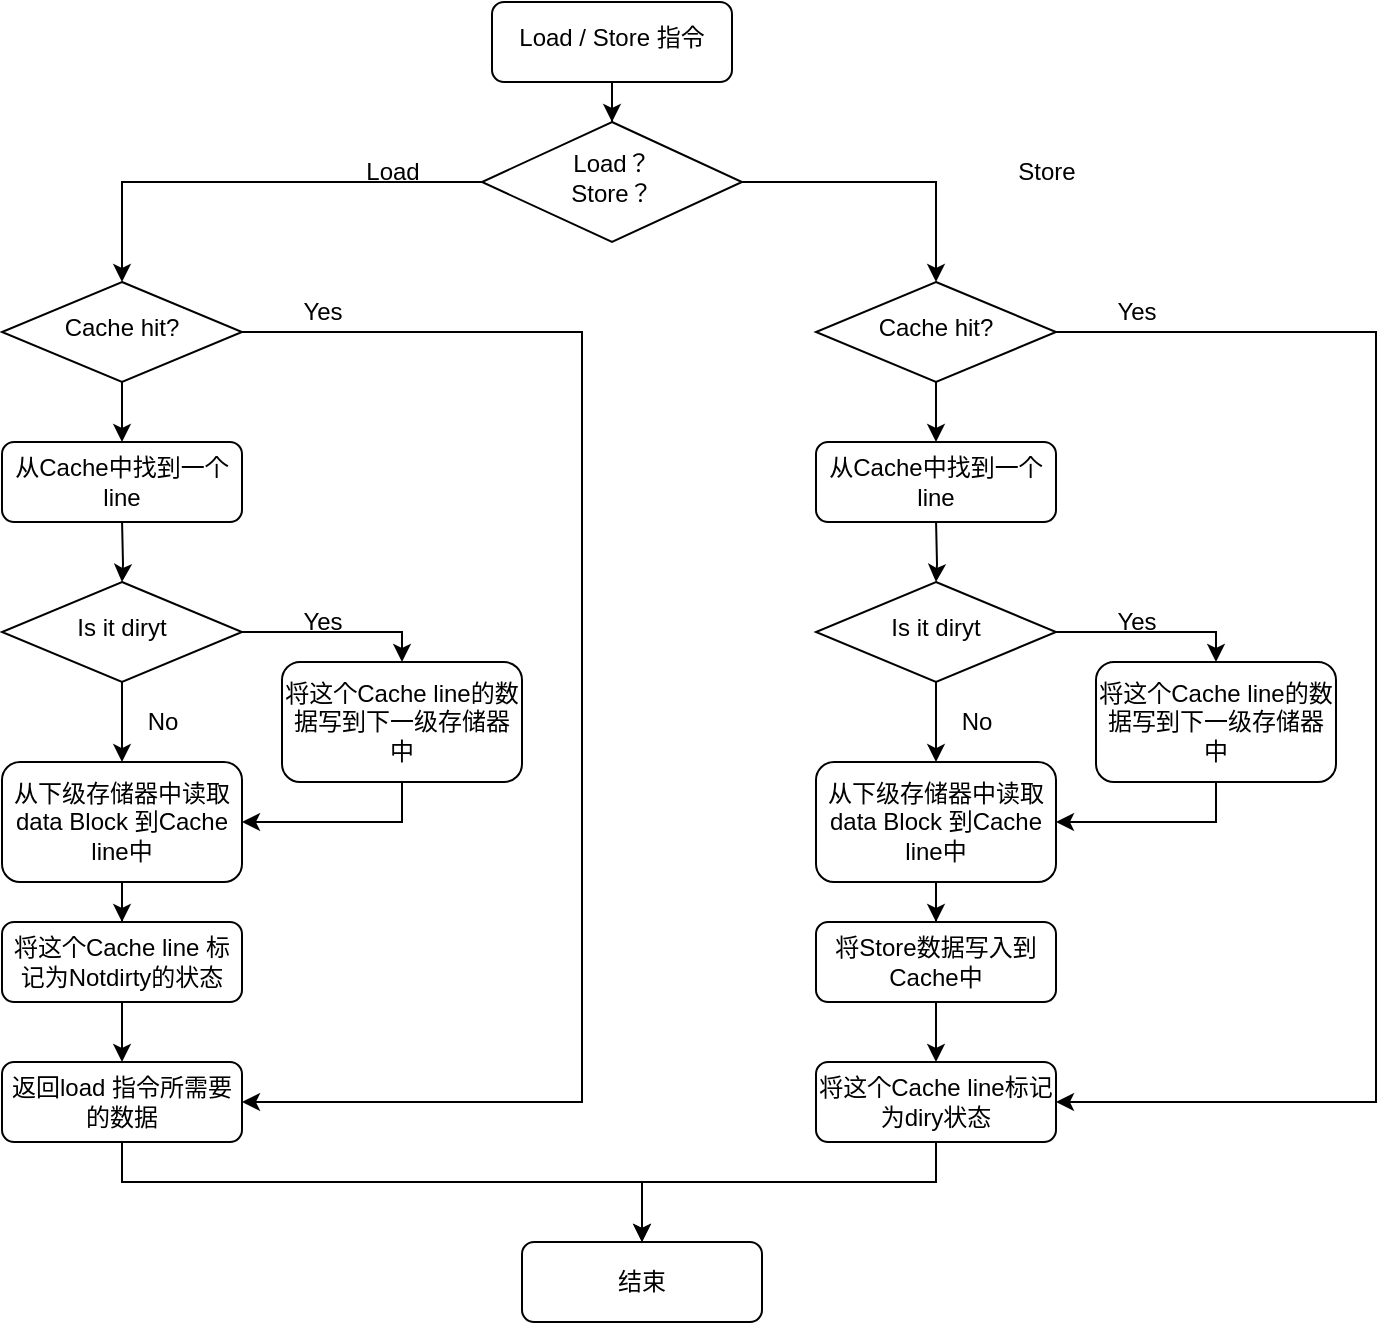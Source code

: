 <mxfile version="20.8.20" type="github">
  <diagram id="C5RBs43oDa-KdzZeNtuy" name="Page-1">
    <mxGraphModel dx="1615" dy="843" grid="1" gridSize="10" guides="1" tooltips="1" connect="1" arrows="1" fold="1" page="1" pageScale="1" pageWidth="827" pageHeight="1169" math="0" shadow="0">
      <root>
        <mxCell id="WIyWlLk6GJQsqaUBKTNV-0" />
        <mxCell id="WIyWlLk6GJQsqaUBKTNV-1" parent="WIyWlLk6GJQsqaUBKTNV-0" />
        <mxCell id="r_8RerC2SCLdK7w59ToG-16" value="" style="edgeStyle=orthogonalEdgeStyle;rounded=0;orthogonalLoop=1;jettySize=auto;html=1;" edge="1" parent="WIyWlLk6GJQsqaUBKTNV-1" target="r_8RerC2SCLdK7w59ToG-2">
          <mxGeometry relative="1" as="geometry">
            <mxPoint x="200.029" y="290" as="sourcePoint" />
          </mxGeometry>
        </mxCell>
        <mxCell id="r_8RerC2SCLdK7w59ToG-8" value="" style="edgeStyle=orthogonalEdgeStyle;rounded=0;orthogonalLoop=1;jettySize=auto;html=1;" edge="1" parent="WIyWlLk6GJQsqaUBKTNV-1" source="r_8RerC2SCLdK7w59ToG-1">
          <mxGeometry relative="1" as="geometry">
            <mxPoint x="200" y="250" as="targetPoint" />
          </mxGeometry>
        </mxCell>
        <mxCell id="r_8RerC2SCLdK7w59ToG-47" style="edgeStyle=orthogonalEdgeStyle;rounded=0;orthogonalLoop=1;jettySize=auto;html=1;exitX=1;exitY=0.5;exitDx=0;exitDy=0;entryX=1;entryY=0.5;entryDx=0;entryDy=0;" edge="1" parent="WIyWlLk6GJQsqaUBKTNV-1" source="r_8RerC2SCLdK7w59ToG-1" target="r_8RerC2SCLdK7w59ToG-31">
          <mxGeometry relative="1" as="geometry">
            <mxPoint x="440" y="560" as="targetPoint" />
            <Array as="points">
              <mxPoint x="430" y="195" />
              <mxPoint x="430" y="580" />
            </Array>
          </mxGeometry>
        </mxCell>
        <mxCell id="r_8RerC2SCLdK7w59ToG-1" value="Cache hit?" style="rhombus;whiteSpace=wrap;html=1;shadow=0;fontFamily=Helvetica;fontSize=12;align=center;strokeWidth=1;spacing=6;spacingTop=-4;" vertex="1" parent="WIyWlLk6GJQsqaUBKTNV-1">
          <mxGeometry x="140" y="170" width="120" height="50" as="geometry" />
        </mxCell>
        <mxCell id="r_8RerC2SCLdK7w59ToG-17" value="" style="edgeStyle=orthogonalEdgeStyle;rounded=0;orthogonalLoop=1;jettySize=auto;html=1;exitX=0.5;exitY=1;exitDx=0;exitDy=0;" edge="1" parent="WIyWlLk6GJQsqaUBKTNV-1" source="r_8RerC2SCLdK7w59ToG-2" target="r_8RerC2SCLdK7w59ToG-3">
          <mxGeometry relative="1" as="geometry">
            <mxPoint x="200" y="380" as="sourcePoint" />
          </mxGeometry>
        </mxCell>
        <mxCell id="r_8RerC2SCLdK7w59ToG-27" style="edgeStyle=orthogonalEdgeStyle;rounded=0;orthogonalLoop=1;jettySize=auto;html=1;entryX=0.5;entryY=0;entryDx=0;entryDy=0;" edge="1" parent="WIyWlLk6GJQsqaUBKTNV-1" source="r_8RerC2SCLdK7w59ToG-2" target="r_8RerC2SCLdK7w59ToG-6">
          <mxGeometry relative="1" as="geometry">
            <Array as="points">
              <mxPoint x="340" y="345" />
            </Array>
          </mxGeometry>
        </mxCell>
        <mxCell id="r_8RerC2SCLdK7w59ToG-2" value="Is it diryt" style="rhombus;whiteSpace=wrap;html=1;shadow=0;fontFamily=Helvetica;fontSize=12;align=center;strokeWidth=1;spacing=6;spacingTop=-4;" vertex="1" parent="WIyWlLk6GJQsqaUBKTNV-1">
          <mxGeometry x="140" y="320" width="120" height="50" as="geometry" />
        </mxCell>
        <mxCell id="r_8RerC2SCLdK7w59ToG-30" value="" style="edgeStyle=orthogonalEdgeStyle;rounded=0;orthogonalLoop=1;jettySize=auto;html=1;" edge="1" parent="WIyWlLk6GJQsqaUBKTNV-1" source="r_8RerC2SCLdK7w59ToG-3" target="r_8RerC2SCLdK7w59ToG-29">
          <mxGeometry relative="1" as="geometry" />
        </mxCell>
        <mxCell id="r_8RerC2SCLdK7w59ToG-3" value="从下级存储器中读取data Block 到Cache line中" style="rounded=1;whiteSpace=wrap;html=1;fontSize=12;glass=0;strokeWidth=1;shadow=0;" vertex="1" parent="WIyWlLk6GJQsqaUBKTNV-1">
          <mxGeometry x="140" y="410.01" width="120" height="59.99" as="geometry" />
        </mxCell>
        <mxCell id="r_8RerC2SCLdK7w59ToG-54" style="edgeStyle=orthogonalEdgeStyle;rounded=0;orthogonalLoop=1;jettySize=auto;html=1;exitX=0.5;exitY=1;exitDx=0;exitDy=0;entryX=1;entryY=0.5;entryDx=0;entryDy=0;" edge="1" parent="WIyWlLk6GJQsqaUBKTNV-1" source="r_8RerC2SCLdK7w59ToG-6" target="r_8RerC2SCLdK7w59ToG-3">
          <mxGeometry relative="1" as="geometry" />
        </mxCell>
        <mxCell id="r_8RerC2SCLdK7w59ToG-6" value="将这个Cache line的数据写到下一级存储器中" style="rounded=1;whiteSpace=wrap;html=1;fontSize=12;glass=0;strokeWidth=1;shadow=0;" vertex="1" parent="WIyWlLk6GJQsqaUBKTNV-1">
          <mxGeometry x="280" y="360" width="120" height="60" as="geometry" />
        </mxCell>
        <mxCell id="r_8RerC2SCLdK7w59ToG-25" value="从Cache中找到一个line" style="rounded=1;whiteSpace=wrap;html=1;fontSize=12;glass=0;strokeWidth=1;shadow=0;" vertex="1" parent="WIyWlLk6GJQsqaUBKTNV-1">
          <mxGeometry x="140" y="250" width="120" height="40" as="geometry" />
        </mxCell>
        <mxCell id="r_8RerC2SCLdK7w59ToG-32" value="" style="edgeStyle=orthogonalEdgeStyle;rounded=0;orthogonalLoop=1;jettySize=auto;html=1;" edge="1" parent="WIyWlLk6GJQsqaUBKTNV-1" source="r_8RerC2SCLdK7w59ToG-29" target="r_8RerC2SCLdK7w59ToG-31">
          <mxGeometry relative="1" as="geometry" />
        </mxCell>
        <mxCell id="r_8RerC2SCLdK7w59ToG-29" value="将这个Cache line 标记为Notdirty的状态" style="rounded=1;whiteSpace=wrap;html=1;fontSize=12;glass=0;strokeWidth=1;shadow=0;" vertex="1" parent="WIyWlLk6GJQsqaUBKTNV-1">
          <mxGeometry x="140" y="490" width="120" height="40" as="geometry" />
        </mxCell>
        <mxCell id="r_8RerC2SCLdK7w59ToG-82" style="edgeStyle=orthogonalEdgeStyle;rounded=0;orthogonalLoop=1;jettySize=auto;html=1;entryX=0.5;entryY=0;entryDx=0;entryDy=0;" edge="1" parent="WIyWlLk6GJQsqaUBKTNV-1" source="r_8RerC2SCLdK7w59ToG-31" target="r_8RerC2SCLdK7w59ToG-81">
          <mxGeometry relative="1" as="geometry">
            <Array as="points">
              <mxPoint x="200" y="620" />
              <mxPoint x="460" y="620" />
            </Array>
          </mxGeometry>
        </mxCell>
        <mxCell id="r_8RerC2SCLdK7w59ToG-31" value="返回load 指令所需要的数据" style="rounded=1;whiteSpace=wrap;html=1;fontSize=12;glass=0;strokeWidth=1;shadow=0;" vertex="1" parent="WIyWlLk6GJQsqaUBKTNV-1">
          <mxGeometry x="140" y="560" width="120" height="40" as="geometry" />
        </mxCell>
        <mxCell id="r_8RerC2SCLdK7w59ToG-50" value="Yes" style="text;html=1;align=center;verticalAlign=middle;resizable=0;points=[];autosize=1;strokeColor=none;fillColor=none;" vertex="1" parent="WIyWlLk6GJQsqaUBKTNV-1">
          <mxGeometry x="280" y="170" width="40" height="30" as="geometry" />
        </mxCell>
        <mxCell id="r_8RerC2SCLdK7w59ToG-52" value="Yes" style="text;html=1;align=center;verticalAlign=middle;resizable=0;points=[];autosize=1;strokeColor=none;fillColor=none;" vertex="1" parent="WIyWlLk6GJQsqaUBKTNV-1">
          <mxGeometry x="280" y="325" width="40" height="30" as="geometry" />
        </mxCell>
        <mxCell id="r_8RerC2SCLdK7w59ToG-53" value="No" style="text;html=1;align=center;verticalAlign=middle;resizable=0;points=[];autosize=1;strokeColor=none;fillColor=none;" vertex="1" parent="WIyWlLk6GJQsqaUBKTNV-1">
          <mxGeometry x="200" y="375" width="40" height="30" as="geometry" />
        </mxCell>
        <mxCell id="r_8RerC2SCLdK7w59ToG-55" value="" style="edgeStyle=orthogonalEdgeStyle;rounded=0;orthogonalLoop=1;jettySize=auto;html=1;" edge="1" parent="WIyWlLk6GJQsqaUBKTNV-1" target="r_8RerC2SCLdK7w59ToG-61">
          <mxGeometry relative="1" as="geometry">
            <mxPoint x="607.029" y="290" as="sourcePoint" />
          </mxGeometry>
        </mxCell>
        <mxCell id="r_8RerC2SCLdK7w59ToG-56" value="" style="edgeStyle=orthogonalEdgeStyle;rounded=0;orthogonalLoop=1;jettySize=auto;html=1;" edge="1" parent="WIyWlLk6GJQsqaUBKTNV-1" source="r_8RerC2SCLdK7w59ToG-58">
          <mxGeometry relative="1" as="geometry">
            <mxPoint x="607" y="250" as="targetPoint" />
          </mxGeometry>
        </mxCell>
        <mxCell id="r_8RerC2SCLdK7w59ToG-57" style="edgeStyle=orthogonalEdgeStyle;rounded=0;orthogonalLoop=1;jettySize=auto;html=1;exitX=1;exitY=0.5;exitDx=0;exitDy=0;entryX=1;entryY=0.5;entryDx=0;entryDy=0;" edge="1" parent="WIyWlLk6GJQsqaUBKTNV-1" source="r_8RerC2SCLdK7w59ToG-58" target="r_8RerC2SCLdK7w59ToG-69">
          <mxGeometry relative="1" as="geometry">
            <mxPoint x="847" y="560" as="targetPoint" />
            <Array as="points">
              <mxPoint x="827" y="195" />
              <mxPoint x="827" y="580" />
            </Array>
          </mxGeometry>
        </mxCell>
        <mxCell id="r_8RerC2SCLdK7w59ToG-58" value="Cache hit?" style="rhombus;whiteSpace=wrap;html=1;shadow=0;fontFamily=Helvetica;fontSize=12;align=center;strokeWidth=1;spacing=6;spacingTop=-4;" vertex="1" parent="WIyWlLk6GJQsqaUBKTNV-1">
          <mxGeometry x="547" y="170" width="120" height="50" as="geometry" />
        </mxCell>
        <mxCell id="r_8RerC2SCLdK7w59ToG-59" value="" style="edgeStyle=orthogonalEdgeStyle;rounded=0;orthogonalLoop=1;jettySize=auto;html=1;exitX=0.5;exitY=1;exitDx=0;exitDy=0;" edge="1" parent="WIyWlLk6GJQsqaUBKTNV-1" source="r_8RerC2SCLdK7w59ToG-61" target="r_8RerC2SCLdK7w59ToG-63">
          <mxGeometry relative="1" as="geometry">
            <mxPoint x="607" y="380" as="sourcePoint" />
          </mxGeometry>
        </mxCell>
        <mxCell id="r_8RerC2SCLdK7w59ToG-60" style="edgeStyle=orthogonalEdgeStyle;rounded=0;orthogonalLoop=1;jettySize=auto;html=1;entryX=0.5;entryY=0;entryDx=0;entryDy=0;" edge="1" parent="WIyWlLk6GJQsqaUBKTNV-1" source="r_8RerC2SCLdK7w59ToG-61" target="r_8RerC2SCLdK7w59ToG-65">
          <mxGeometry relative="1" as="geometry">
            <Array as="points">
              <mxPoint x="747" y="345" />
            </Array>
          </mxGeometry>
        </mxCell>
        <mxCell id="r_8RerC2SCLdK7w59ToG-61" value="Is it diryt" style="rhombus;whiteSpace=wrap;html=1;shadow=0;fontFamily=Helvetica;fontSize=12;align=center;strokeWidth=1;spacing=6;spacingTop=-4;" vertex="1" parent="WIyWlLk6GJQsqaUBKTNV-1">
          <mxGeometry x="547" y="320" width="120" height="50" as="geometry" />
        </mxCell>
        <mxCell id="r_8RerC2SCLdK7w59ToG-62" value="" style="edgeStyle=orthogonalEdgeStyle;rounded=0;orthogonalLoop=1;jettySize=auto;html=1;" edge="1" parent="WIyWlLk6GJQsqaUBKTNV-1" source="r_8RerC2SCLdK7w59ToG-63" target="r_8RerC2SCLdK7w59ToG-68">
          <mxGeometry relative="1" as="geometry" />
        </mxCell>
        <mxCell id="r_8RerC2SCLdK7w59ToG-63" value="从下级存储器中读取data Block 到Cache line中" style="rounded=1;whiteSpace=wrap;html=1;fontSize=12;glass=0;strokeWidth=1;shadow=0;" vertex="1" parent="WIyWlLk6GJQsqaUBKTNV-1">
          <mxGeometry x="547" y="410.01" width="120" height="59.99" as="geometry" />
        </mxCell>
        <mxCell id="r_8RerC2SCLdK7w59ToG-64" style="edgeStyle=orthogonalEdgeStyle;rounded=0;orthogonalLoop=1;jettySize=auto;html=1;exitX=0.5;exitY=1;exitDx=0;exitDy=0;entryX=1;entryY=0.5;entryDx=0;entryDy=0;" edge="1" parent="WIyWlLk6GJQsqaUBKTNV-1" source="r_8RerC2SCLdK7w59ToG-65" target="r_8RerC2SCLdK7w59ToG-63">
          <mxGeometry relative="1" as="geometry" />
        </mxCell>
        <mxCell id="r_8RerC2SCLdK7w59ToG-65" value="将这个Cache line的数据写到下一级存储器中" style="rounded=1;whiteSpace=wrap;html=1;fontSize=12;glass=0;strokeWidth=1;shadow=0;" vertex="1" parent="WIyWlLk6GJQsqaUBKTNV-1">
          <mxGeometry x="687" y="360" width="120" height="60" as="geometry" />
        </mxCell>
        <mxCell id="r_8RerC2SCLdK7w59ToG-66" value="从Cache中找到一个line" style="rounded=1;whiteSpace=wrap;html=1;fontSize=12;glass=0;strokeWidth=1;shadow=0;" vertex="1" parent="WIyWlLk6GJQsqaUBKTNV-1">
          <mxGeometry x="547" y="250" width="120" height="40" as="geometry" />
        </mxCell>
        <mxCell id="r_8RerC2SCLdK7w59ToG-67" value="" style="edgeStyle=orthogonalEdgeStyle;rounded=0;orthogonalLoop=1;jettySize=auto;html=1;" edge="1" parent="WIyWlLk6GJQsqaUBKTNV-1" source="r_8RerC2SCLdK7w59ToG-68" target="r_8RerC2SCLdK7w59ToG-69">
          <mxGeometry relative="1" as="geometry" />
        </mxCell>
        <mxCell id="r_8RerC2SCLdK7w59ToG-68" value="将Store数据写入到Cache中" style="rounded=1;whiteSpace=wrap;html=1;fontSize=12;glass=0;strokeWidth=1;shadow=0;" vertex="1" parent="WIyWlLk6GJQsqaUBKTNV-1">
          <mxGeometry x="547" y="490" width="120" height="40" as="geometry" />
        </mxCell>
        <mxCell id="r_8RerC2SCLdK7w59ToG-83" style="edgeStyle=orthogonalEdgeStyle;rounded=0;orthogonalLoop=1;jettySize=auto;html=1;entryX=0.5;entryY=0;entryDx=0;entryDy=0;" edge="1" parent="WIyWlLk6GJQsqaUBKTNV-1" source="r_8RerC2SCLdK7w59ToG-69" target="r_8RerC2SCLdK7w59ToG-81">
          <mxGeometry relative="1" as="geometry">
            <Array as="points">
              <mxPoint x="510" y="620" />
              <mxPoint x="355" y="620" />
            </Array>
          </mxGeometry>
        </mxCell>
        <mxCell id="r_8RerC2SCLdK7w59ToG-69" value="将这个Cache line标记为diry状态" style="rounded=1;whiteSpace=wrap;html=1;fontSize=12;glass=0;strokeWidth=1;shadow=0;" vertex="1" parent="WIyWlLk6GJQsqaUBKTNV-1">
          <mxGeometry x="547" y="560" width="120" height="40" as="geometry" />
        </mxCell>
        <mxCell id="r_8RerC2SCLdK7w59ToG-70" value="Yes" style="text;html=1;align=center;verticalAlign=middle;resizable=0;points=[];autosize=1;strokeColor=none;fillColor=none;" vertex="1" parent="WIyWlLk6GJQsqaUBKTNV-1">
          <mxGeometry x="687" y="170" width="40" height="30" as="geometry" />
        </mxCell>
        <mxCell id="r_8RerC2SCLdK7w59ToG-71" value="Yes" style="text;html=1;align=center;verticalAlign=middle;resizable=0;points=[];autosize=1;strokeColor=none;fillColor=none;" vertex="1" parent="WIyWlLk6GJQsqaUBKTNV-1">
          <mxGeometry x="687" y="325" width="40" height="30" as="geometry" />
        </mxCell>
        <mxCell id="r_8RerC2SCLdK7w59ToG-72" value="No" style="text;html=1;align=center;verticalAlign=middle;resizable=0;points=[];autosize=1;strokeColor=none;fillColor=none;" vertex="1" parent="WIyWlLk6GJQsqaUBKTNV-1">
          <mxGeometry x="607" y="375" width="40" height="30" as="geometry" />
        </mxCell>
        <mxCell id="r_8RerC2SCLdK7w59ToG-74" style="edgeStyle=orthogonalEdgeStyle;rounded=0;orthogonalLoop=1;jettySize=auto;html=1;entryX=0.5;entryY=0;entryDx=0;entryDy=0;" edge="1" parent="WIyWlLk6GJQsqaUBKTNV-1" source="r_8RerC2SCLdK7w59ToG-73" target="r_8RerC2SCLdK7w59ToG-1">
          <mxGeometry relative="1" as="geometry" />
        </mxCell>
        <mxCell id="r_8RerC2SCLdK7w59ToG-75" style="edgeStyle=orthogonalEdgeStyle;rounded=0;orthogonalLoop=1;jettySize=auto;html=1;entryX=0.5;entryY=0;entryDx=0;entryDy=0;" edge="1" parent="WIyWlLk6GJQsqaUBKTNV-1" source="r_8RerC2SCLdK7w59ToG-73" target="r_8RerC2SCLdK7w59ToG-58">
          <mxGeometry relative="1" as="geometry" />
        </mxCell>
        <mxCell id="r_8RerC2SCLdK7w59ToG-73" value="Load？&lt;br&gt;Store？" style="rhombus;whiteSpace=wrap;html=1;shadow=0;fontFamily=Helvetica;fontSize=12;align=center;strokeWidth=1;spacing=6;spacingTop=-4;" vertex="1" parent="WIyWlLk6GJQsqaUBKTNV-1">
          <mxGeometry x="380" y="90" width="130" height="60" as="geometry" />
        </mxCell>
        <mxCell id="r_8RerC2SCLdK7w59ToG-76" value="Load" style="text;html=1;align=center;verticalAlign=middle;resizable=0;points=[];autosize=1;strokeColor=none;fillColor=none;" vertex="1" parent="WIyWlLk6GJQsqaUBKTNV-1">
          <mxGeometry x="310" y="100" width="50" height="30" as="geometry" />
        </mxCell>
        <mxCell id="r_8RerC2SCLdK7w59ToG-77" value="Store" style="text;html=1;align=center;verticalAlign=middle;resizable=0;points=[];autosize=1;strokeColor=none;fillColor=none;" vertex="1" parent="WIyWlLk6GJQsqaUBKTNV-1">
          <mxGeometry x="637" y="100" width="50" height="30" as="geometry" />
        </mxCell>
        <mxCell id="r_8RerC2SCLdK7w59ToG-80" value="" style="edgeStyle=orthogonalEdgeStyle;rounded=0;orthogonalLoop=1;jettySize=auto;html=1;" edge="1" parent="WIyWlLk6GJQsqaUBKTNV-1" source="r_8RerC2SCLdK7w59ToG-79" target="r_8RerC2SCLdK7w59ToG-73">
          <mxGeometry relative="1" as="geometry" />
        </mxCell>
        <mxCell id="r_8RerC2SCLdK7w59ToG-79" value="Load / Store 指令" style="rounded=1;whiteSpace=wrap;html=1;shadow=0;strokeWidth=1;spacing=6;spacingTop=-4;" vertex="1" parent="WIyWlLk6GJQsqaUBKTNV-1">
          <mxGeometry x="385" y="30" width="120" height="40" as="geometry" />
        </mxCell>
        <mxCell id="r_8RerC2SCLdK7w59ToG-81" value="结束" style="rounded=1;whiteSpace=wrap;html=1;fontSize=12;glass=0;strokeWidth=1;shadow=0;" vertex="1" parent="WIyWlLk6GJQsqaUBKTNV-1">
          <mxGeometry x="400" y="650" width="120" height="40" as="geometry" />
        </mxCell>
      </root>
    </mxGraphModel>
  </diagram>
</mxfile>
